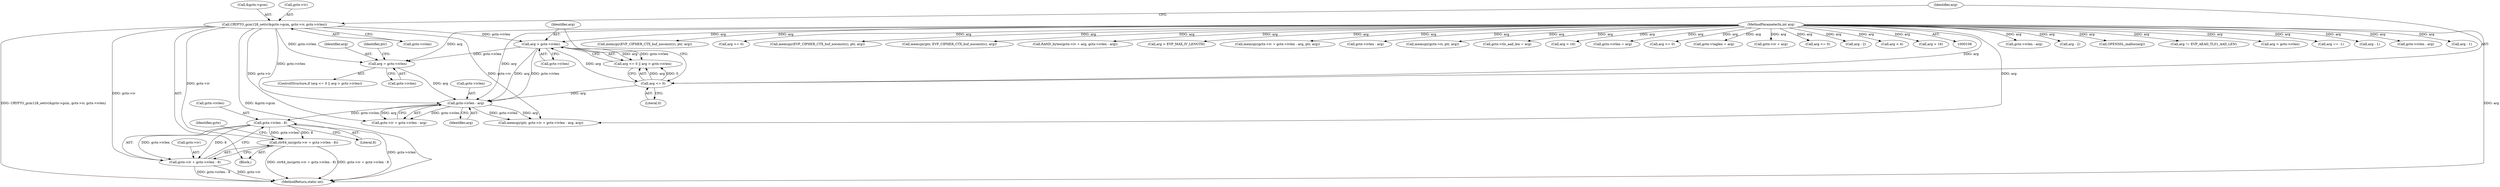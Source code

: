 digraph "0_openssl_00d965474b22b54e4275232bc71ee0c699c5cd21_0@pointer" {
"1000397" [label="(Call,gctx->ivlen - 8)"];
"1000386" [label="(Call,gctx->ivlen - arg)"];
"1000354" [label="(Call,CRYPTO_gcm128_setiv(&gctx->gcm, gctx->iv, gctx->ivlen))"];
"1000370" [label="(Call,arg > gctx->ivlen)"];
"1000367" [label="(Call,arg <= 0)"];
"1000111" [label="(MethodParameterIn,int arg)"];
"1000375" [label="(Call,arg = gctx->ivlen)"];
"1000392" [label="(Call,ctr64_inc(gctx->iv + gctx->ivlen - 8))"];
"1000393" [label="(Call,gctx->iv + gctx->ivlen - 8)"];
"1000354" [label="(Call,CRYPTO_gcm128_setiv(&gctx->gcm, gctx->iv, gctx->ivlen))"];
"1000324" [label="(Call,gctx->ivlen - arg)"];
"1000382" [label="(Call,gctx->iv + gctx->ivlen - arg)"];
"1000507" [label="(Call,arg - 2)"];
"1000401" [label="(Literal,8)"];
"1000198" [label="(Call,OPENSSL_malloc(arg))"];
"1000459" [label="(Call,arg != EVP_AEAD_TLS1_AAD_LEN)"];
"1000397" [label="(Call,gctx->ivlen - 8)"];
"1000370" [label="(Call,arg > gctx->ivlen)"];
"1000111" [label="(MethodParameterIn,int arg)"];
"1000371" [label="(Identifier,arg)"];
"1000393" [label="(Call,gctx->iv + gctx->ivlen - 8)"];
"1000392" [label="(Call,ctr64_inc(gctx->iv + gctx->ivlen - 8))"];
"1000386" [label="(Call,gctx->ivlen - arg)"];
"1000365" [label="(ControlStructure,if (arg <= 0 || arg > gctx->ivlen))"];
"1000122" [label="(Block,)"];
"1000177" [label="(Call,arg > gctx->ivlen)"];
"1000271" [label="(Call,arg == -1)"];
"1000376" [label="(Identifier,arg)"];
"1000490" [label="(Call,arg - 1)"];
"1000394" [label="(Call,gctx->iv)"];
"1000297" [label="(Call,gctx->ivlen - arg)"];
"1000517" [label="(Call,arg - 1)"];
"1000229" [label="(Call,memcpy(EVP_CIPHER_CTX_buf_noconst(c), ptr, arg))"];
"1000377" [label="(Call,gctx->ivlen)"];
"1000367" [label="(Call,arg <= 0)"];
"1000167" [label="(Call,arg <= 0)"];
"1000464" [label="(Call,memcpy(EVP_CIPHER_CTX_buf_noconst(c), ptr, arg))"];
"1000262" [label="(Call,memcpy(ptr, EVP_CIPHER_CTX_buf_noconst(c), arg))"];
"1000318" [label="(Call,RAND_bytes(gctx->iv + arg, gctx->ivlen - arg))"];
"1000390" [label="(Identifier,arg)"];
"1000174" [label="(Call,arg > EVP_MAX_IV_LENGTH)"];
"1000398" [label="(Call,gctx->ivlen)"];
"1000366" [label="(Call,arg <= 0 || arg > gctx->ivlen)"];
"1000427" [label="(Call,memcpy(gctx->iv + gctx->ivlen - arg, ptr, arg))"];
"1000614" [label="(MethodReturn,static int)"];
"1000372" [label="(Call,gctx->ivlen)"];
"1000432" [label="(Call,gctx->ivlen - arg)"];
"1000307" [label="(Call,memcpy(gctx->iv, ptr, arg))"];
"1000381" [label="(Identifier,ptr)"];
"1000469" [label="(Call,gctx->tls_aad_len = arg)"];
"1000359" [label="(Call,gctx->iv)"];
"1000222" [label="(Call,arg > 16)"];
"1000404" [label="(Identifier,gctx)"];
"1000369" [label="(Literal,0)"];
"1000208" [label="(Call,gctx->ivlen = arg)"];
"1000375" [label="(Call,arg = gctx->ivlen)"];
"1000218" [label="(Call,arg <= 0)"];
"1000355" [label="(Call,&gctx->gcm)"];
"1000234" [label="(Call,gctx->taglen = arg)"];
"1000319" [label="(Call,gctx->iv + arg)"];
"1000380" [label="(Call,memcpy(ptr, gctx->iv + gctx->ivlen - arg, arg))"];
"1000244" [label="(Call,arg <= 0)"];
"1000483" [label="(Call,arg - 2)"];
"1000362" [label="(Call,gctx->ivlen)"];
"1000293" [label="(Call,arg < 4)"];
"1000368" [label="(Identifier,arg)"];
"1000387" [label="(Call,gctx->ivlen)"];
"1000248" [label="(Call,arg > 16)"];
"1000397" -> "1000393"  [label="AST: "];
"1000397" -> "1000401"  [label="CFG: "];
"1000398" -> "1000397"  [label="AST: "];
"1000401" -> "1000397"  [label="AST: "];
"1000393" -> "1000397"  [label="CFG: "];
"1000397" -> "1000614"  [label="DDG: gctx->ivlen"];
"1000397" -> "1000392"  [label="DDG: gctx->ivlen"];
"1000397" -> "1000392"  [label="DDG: 8"];
"1000397" -> "1000393"  [label="DDG: gctx->ivlen"];
"1000397" -> "1000393"  [label="DDG: 8"];
"1000386" -> "1000397"  [label="DDG: gctx->ivlen"];
"1000386" -> "1000382"  [label="AST: "];
"1000386" -> "1000390"  [label="CFG: "];
"1000387" -> "1000386"  [label="AST: "];
"1000390" -> "1000386"  [label="AST: "];
"1000382" -> "1000386"  [label="CFG: "];
"1000386" -> "1000380"  [label="DDG: gctx->ivlen"];
"1000386" -> "1000380"  [label="DDG: arg"];
"1000386" -> "1000382"  [label="DDG: gctx->ivlen"];
"1000386" -> "1000382"  [label="DDG: arg"];
"1000354" -> "1000386"  [label="DDG: gctx->ivlen"];
"1000370" -> "1000386"  [label="DDG: gctx->ivlen"];
"1000370" -> "1000386"  [label="DDG: arg"];
"1000375" -> "1000386"  [label="DDG: arg"];
"1000367" -> "1000386"  [label="DDG: arg"];
"1000111" -> "1000386"  [label="DDG: arg"];
"1000354" -> "1000122"  [label="AST: "];
"1000354" -> "1000362"  [label="CFG: "];
"1000355" -> "1000354"  [label="AST: "];
"1000359" -> "1000354"  [label="AST: "];
"1000362" -> "1000354"  [label="AST: "];
"1000368" -> "1000354"  [label="CFG: "];
"1000354" -> "1000614"  [label="DDG: CRYPTO_gcm128_setiv(&gctx->gcm, gctx->iv, gctx->ivlen)"];
"1000354" -> "1000614"  [label="DDG: &gctx->gcm"];
"1000354" -> "1000370"  [label="DDG: gctx->ivlen"];
"1000354" -> "1000375"  [label="DDG: gctx->ivlen"];
"1000354" -> "1000380"  [label="DDG: gctx->iv"];
"1000354" -> "1000382"  [label="DDG: gctx->iv"];
"1000354" -> "1000392"  [label="DDG: gctx->iv"];
"1000354" -> "1000393"  [label="DDG: gctx->iv"];
"1000370" -> "1000366"  [label="AST: "];
"1000370" -> "1000372"  [label="CFG: "];
"1000371" -> "1000370"  [label="AST: "];
"1000372" -> "1000370"  [label="AST: "];
"1000366" -> "1000370"  [label="CFG: "];
"1000370" -> "1000366"  [label="DDG: arg"];
"1000370" -> "1000366"  [label="DDG: gctx->ivlen"];
"1000367" -> "1000370"  [label="DDG: arg"];
"1000111" -> "1000370"  [label="DDG: arg"];
"1000370" -> "1000375"  [label="DDG: gctx->ivlen"];
"1000367" -> "1000366"  [label="AST: "];
"1000367" -> "1000369"  [label="CFG: "];
"1000368" -> "1000367"  [label="AST: "];
"1000369" -> "1000367"  [label="AST: "];
"1000371" -> "1000367"  [label="CFG: "];
"1000366" -> "1000367"  [label="CFG: "];
"1000367" -> "1000366"  [label="DDG: arg"];
"1000367" -> "1000366"  [label="DDG: 0"];
"1000111" -> "1000367"  [label="DDG: arg"];
"1000111" -> "1000108"  [label="AST: "];
"1000111" -> "1000614"  [label="DDG: arg"];
"1000111" -> "1000167"  [label="DDG: arg"];
"1000111" -> "1000174"  [label="DDG: arg"];
"1000111" -> "1000177"  [label="DDG: arg"];
"1000111" -> "1000198"  [label="DDG: arg"];
"1000111" -> "1000208"  [label="DDG: arg"];
"1000111" -> "1000218"  [label="DDG: arg"];
"1000111" -> "1000222"  [label="DDG: arg"];
"1000111" -> "1000229"  [label="DDG: arg"];
"1000111" -> "1000234"  [label="DDG: arg"];
"1000111" -> "1000244"  [label="DDG: arg"];
"1000111" -> "1000248"  [label="DDG: arg"];
"1000111" -> "1000262"  [label="DDG: arg"];
"1000111" -> "1000271"  [label="DDG: arg"];
"1000111" -> "1000293"  [label="DDG: arg"];
"1000111" -> "1000297"  [label="DDG: arg"];
"1000111" -> "1000307"  [label="DDG: arg"];
"1000111" -> "1000318"  [label="DDG: arg"];
"1000111" -> "1000319"  [label="DDG: arg"];
"1000111" -> "1000324"  [label="DDG: arg"];
"1000111" -> "1000375"  [label="DDG: arg"];
"1000111" -> "1000380"  [label="DDG: arg"];
"1000111" -> "1000432"  [label="DDG: arg"];
"1000111" -> "1000427"  [label="DDG: arg"];
"1000111" -> "1000459"  [label="DDG: arg"];
"1000111" -> "1000464"  [label="DDG: arg"];
"1000111" -> "1000469"  [label="DDG: arg"];
"1000111" -> "1000483"  [label="DDG: arg"];
"1000111" -> "1000490"  [label="DDG: arg"];
"1000111" -> "1000507"  [label="DDG: arg"];
"1000111" -> "1000517"  [label="DDG: arg"];
"1000375" -> "1000365"  [label="AST: "];
"1000375" -> "1000377"  [label="CFG: "];
"1000376" -> "1000375"  [label="AST: "];
"1000377" -> "1000375"  [label="AST: "];
"1000381" -> "1000375"  [label="CFG: "];
"1000392" -> "1000122"  [label="AST: "];
"1000392" -> "1000393"  [label="CFG: "];
"1000393" -> "1000392"  [label="AST: "];
"1000404" -> "1000392"  [label="CFG: "];
"1000392" -> "1000614"  [label="DDG: ctr64_inc(gctx->iv + gctx->ivlen - 8)"];
"1000392" -> "1000614"  [label="DDG: gctx->iv + gctx->ivlen - 8"];
"1000394" -> "1000393"  [label="AST: "];
"1000393" -> "1000614"  [label="DDG: gctx->ivlen - 8"];
"1000393" -> "1000614"  [label="DDG: gctx->iv"];
}
